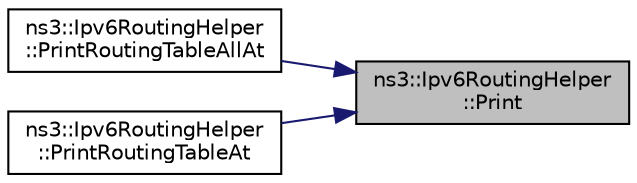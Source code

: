 digraph "ns3::Ipv6RoutingHelper::Print"
{
 // LATEX_PDF_SIZE
  edge [fontname="Helvetica",fontsize="10",labelfontname="Helvetica",labelfontsize="10"];
  node [fontname="Helvetica",fontsize="10",shape=record];
  rankdir="RL";
  Node1 [label="ns3::Ipv6RoutingHelper\l::Print",height=0.2,width=0.4,color="black", fillcolor="grey75", style="filled", fontcolor="black",tooltip="prints the routing tables of a node."];
  Node1 -> Node2 [dir="back",color="midnightblue",fontsize="10",style="solid",fontname="Helvetica"];
  Node2 [label="ns3::Ipv6RoutingHelper\l::PrintRoutingTableAllAt",height=0.2,width=0.4,color="black", fillcolor="white", style="filled",URL="$classns3_1_1_ipv6_routing_helper.html#a02468528d712df0b6358c6d7bc56b23b",tooltip="prints the routing tables of all nodes at a particular time."];
  Node1 -> Node3 [dir="back",color="midnightblue",fontsize="10",style="solid",fontname="Helvetica"];
  Node3 [label="ns3::Ipv6RoutingHelper\l::PrintRoutingTableAt",height=0.2,width=0.4,color="black", fillcolor="white", style="filled",URL="$classns3_1_1_ipv6_routing_helper.html#a4f7287245996b0bb7bdfe9d27adac329",tooltip="prints the routing tables of a node at a particular time."];
}
